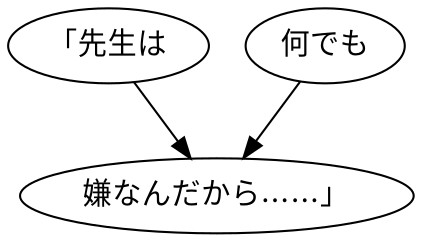 digraph graph3105 {
	node0 [label="「先生は"];
	node1 [label="何でも"];
	node2 [label="嫌なんだから……」"];
	node0 -> node2;
	node1 -> node2;
}
